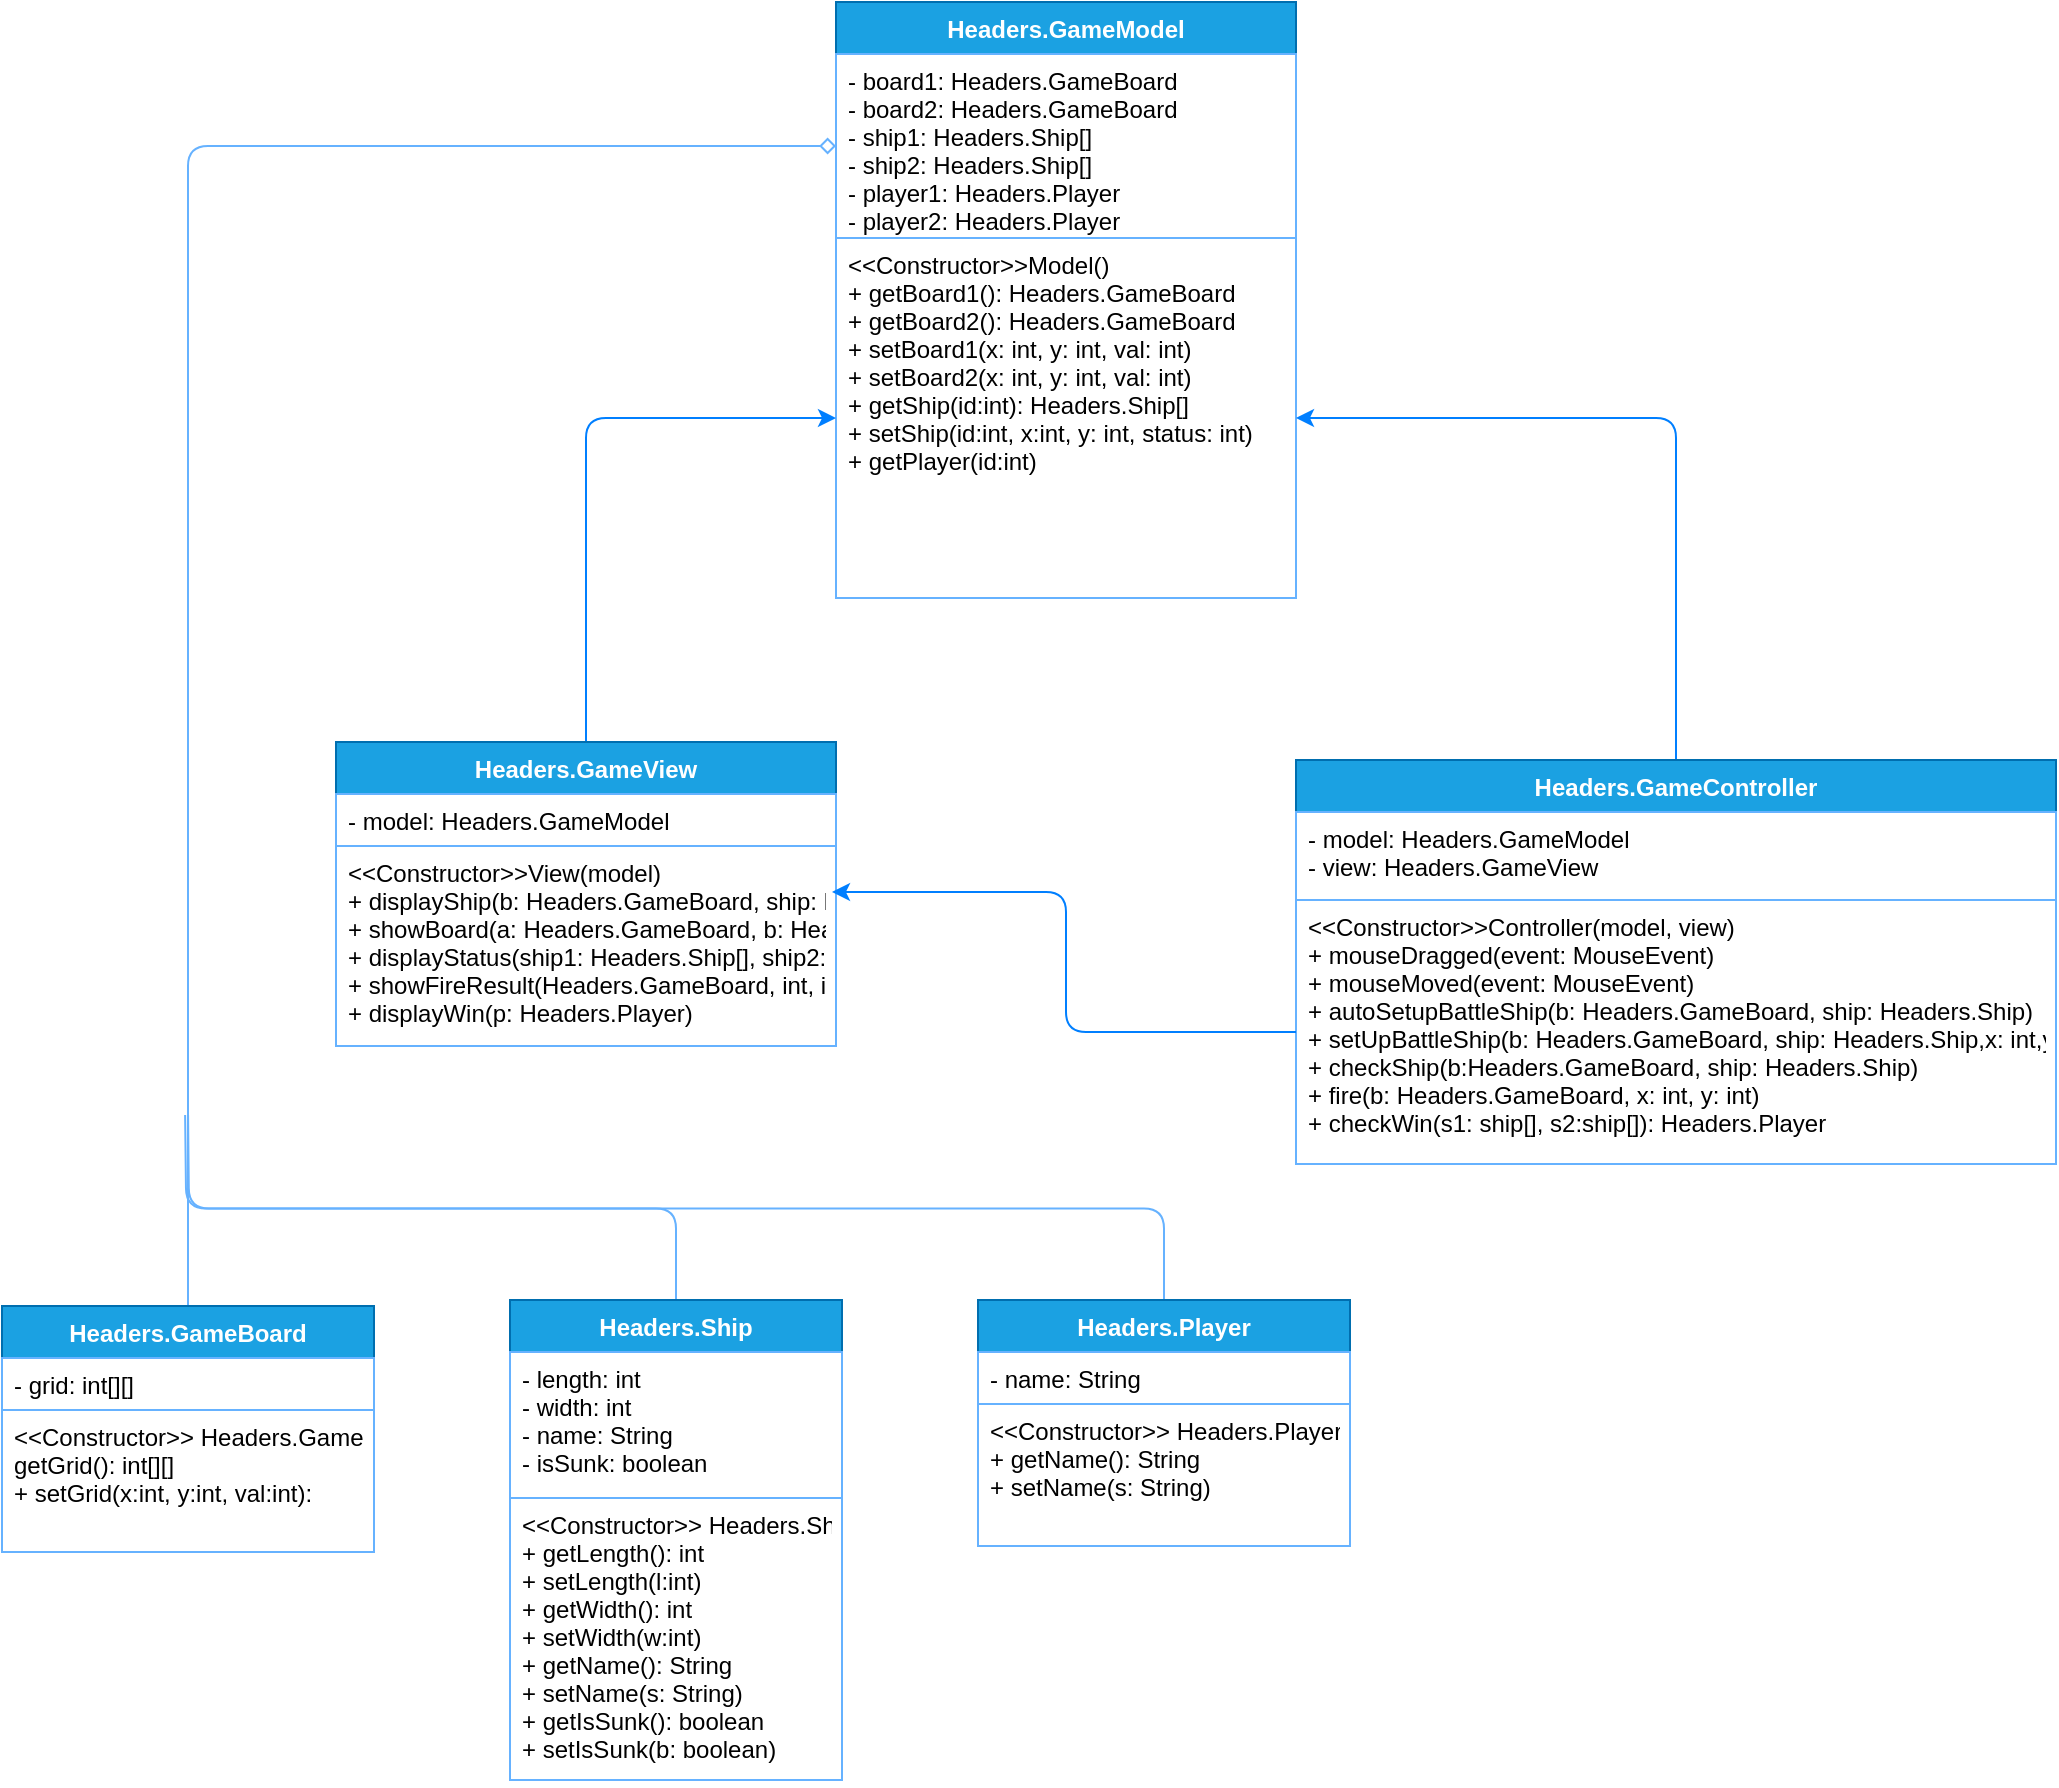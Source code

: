 <mxfile><diagram id="6IBkBBJ6PPpaDEPpR_CZ" name="Page-1"><mxGraphModel dx="2031" dy="1202" grid="0" gridSize="10" guides="1" tooltips="1" connect="1" arrows="1" fold="1" page="0" pageScale="1" pageWidth="850" pageHeight="1100" background="#ffffff" math="0" shadow="0"><root><mxCell id="0"/><mxCell id="1" parent="0"/><mxCell id="2" value="Headers.GameModel" style="swimlane;fontStyle=1;align=center;verticalAlign=top;childLayout=stackLayout;horizontal=1;startSize=26;horizontalStack=0;resizeParent=1;resizeParentMax=0;resizeLast=0;collapsible=1;marginBottom=0;strokeColor=#006EAF;fillColor=#1ba1e2;fontColor=#ffffff;" parent="1" vertex="1"><mxGeometry x="50" y="-120" width="230" height="298" as="geometry"/></mxCell><mxCell id="3" value="- board1: Headers.GameBoard&#10;- board2: Headers.GameBoard&#10;- ship1: Headers.Ship[]&#10;- ship2: Headers.Ship[]&#10;- player1: Headers.Player&#10;- player2: Headers.Player&#10;" style="text;strokeColor=#66B2FF;fillColor=none;align=left;verticalAlign=top;spacingLeft=4;spacingRight=4;overflow=hidden;rotatable=0;points=[[0,0.5],[1,0.5]];portConstraint=eastwest;fontColor=#000000;" parent="2" vertex="1"><mxGeometry y="26" width="230" height="92" as="geometry"/></mxCell><mxCell id="5" value="&lt;&lt;Constructor&gt;&gt;Model()&#10;+ getBoard1(): Headers.GameBoard&#10;+ getBoard2(): Headers.GameBoard&#10;+ setBoard1(x: int, y: int, val: int)&#10;+ setBoard2(x: int, y: int, val: int)&#10;+ getShip(id:int): Headers.Ship[]&#10;+ setShip(id:int, x:int, y: int, status: int)&#10;+ getPlayer(id:int)" style="text;strokeColor=#66B2FF;fillColor=none;align=left;verticalAlign=top;spacingLeft=4;spacingRight=4;overflow=hidden;rotatable=0;points=[[0,0.5],[1,0.5]];portConstraint=eastwest;fontColor=#000000;" parent="2" vertex="1"><mxGeometry y="118" width="230" height="180" as="geometry"/></mxCell><mxCell id="19" style="edgeStyle=orthogonalEdgeStyle;html=1;exitX=0.5;exitY=0;exitDx=0;exitDy=0;fontColor=#000000;strokeColor=#007FFF;entryX=0;entryY=0.5;entryDx=0;entryDy=0;" parent="1" source="6" target="5" edge="1"><mxGeometry relative="1" as="geometry"><mxPoint x="-75.444" y="97.259" as="targetPoint"/></mxGeometry></mxCell><mxCell id="6" value="Headers.GameView" style="swimlane;fontStyle=1;align=center;verticalAlign=top;childLayout=stackLayout;horizontal=1;startSize=26;horizontalStack=0;resizeParent=1;resizeParentMax=0;resizeLast=0;collapsible=1;marginBottom=0;strokeColor=#006EAF;fillColor=#1ba1e2;fontColor=#ffffff;" parent="1" vertex="1"><mxGeometry x="-200" y="250" width="250" height="152" as="geometry"/></mxCell><mxCell id="7" value="- model: Headers.GameModel" style="text;strokeColor=#66B2FF;fillColor=none;align=left;verticalAlign=top;spacingLeft=4;spacingRight=4;overflow=hidden;rotatable=0;points=[[0,0.5],[1,0.5]];portConstraint=eastwest;fontColor=#000000;" parent="6" vertex="1"><mxGeometry y="26" width="250" height="26" as="geometry"/></mxCell><mxCell id="9" value="&lt;&lt;Constructor&gt;&gt;View(model)&#10;+ displayShip(b: Headers.GameBoard, ship: Headers.Ship)&#10;+ showBoard(a: Headers.GameBoard, b: Headers.GameBoard)&#10;+ displayStatus(ship1: Headers.Ship[], ship2:Headers.Ship[])&#10;+ showFireResult(Headers.GameBoard, int, int)&#10;+ displayWin(p: Headers.Player)" style="text;strokeColor=#66B2FF;fillColor=none;align=left;verticalAlign=top;spacingLeft=4;spacingRight=4;overflow=hidden;rotatable=0;points=[[0,0.5],[1,0.5]];portConstraint=eastwest;fontColor=#000000;" parent="6" vertex="1"><mxGeometry y="52" width="250" height="100" as="geometry"/></mxCell><mxCell id="18" style="edgeStyle=orthogonalEdgeStyle;html=1;exitX=0.5;exitY=0;exitDx=0;exitDy=0;fontColor=#000000;strokeColor=#007FFF;entryX=1;entryY=0.5;entryDx=0;entryDy=0;" parent="1" source="10" target="5" edge="1"><mxGeometry relative="1" as="geometry"><mxPoint x="469" y="86.889" as="targetPoint"/></mxGeometry></mxCell><mxCell id="10" value="Headers.GameController" style="swimlane;fontStyle=1;align=center;verticalAlign=top;childLayout=stackLayout;horizontal=1;startSize=26;horizontalStack=0;resizeParent=1;resizeParentMax=0;resizeLast=0;collapsible=1;marginBottom=0;strokeColor=#006EAF;fillColor=#1ba1e2;fontColor=#ffffff;" parent="1" vertex="1"><mxGeometry x="280" y="259" width="380" height="202" as="geometry"/></mxCell><mxCell id="11" value="- model: Headers.GameModel&#10;- view: Headers.GameView" style="text;strokeColor=#66B2FF;fillColor=none;align=left;verticalAlign=top;spacingLeft=4;spacingRight=4;overflow=hidden;rotatable=0;points=[[0,0.5],[1,0.5]];portConstraint=eastwest;fontColor=#000000;" parent="10" vertex="1"><mxGeometry y="26" width="380" height="44" as="geometry"/></mxCell><mxCell id="13" value="&lt;&lt;Constructor&gt;&gt;Controller(model, view)&#10;+ mouseDragged(event: MouseEvent)&#10;+ mouseMoved(event: MouseEvent)&#10;+ autoSetupBattleShip(b: Headers.GameBoard, ship: Headers.Ship)&#10;+ setUpBattleShip(b: Headers.GameBoard, ship: Headers.Ship,x: int,y: int, horOrVer int)&#10;+ checkShip(b:Headers.GameBoard, ship: Headers.Ship)&#10;+ fire(b: Headers.GameBoard, x: int, y: int)&#10;+ checkWin(s1: ship[], s2:ship[]): Headers.Player" style="text;strokeColor=#66B2FF;fillColor=none;align=left;verticalAlign=top;spacingLeft=4;spacingRight=4;overflow=hidden;rotatable=0;points=[[0,0.5],[1,0.5]];portConstraint=eastwest;fontColor=#000000;" parent="10" vertex="1"><mxGeometry y="70" width="380" height="132" as="geometry"/></mxCell><mxCell id="16" style="edgeStyle=orthogonalEdgeStyle;html=1;exitX=0;exitY=0.5;exitDx=0;exitDy=0;fontColor=#000000;strokeColor=#007FFF;" parent="1" source="13" edge="1"><mxGeometry relative="1" as="geometry"><mxPoint x="48" y="325" as="targetPoint"/><Array as="points"><mxPoint x="165" y="395"/><mxPoint x="165" y="325"/></Array></mxGeometry></mxCell><mxCell id="34" style="edgeStyle=orthogonalEdgeStyle;html=1;exitX=0.5;exitY=0;exitDx=0;exitDy=0;fontColor=#000000;endArrow=diamond;endFill=0;strokeColor=#66B2FF;entryX=0;entryY=0.5;entryDx=0;entryDy=0;" edge="1" parent="1" source="21" target="3"><mxGeometry relative="1" as="geometry"><mxPoint x="-273" y="-38" as="targetPoint"/></mxGeometry></mxCell><mxCell id="21" value="Headers.GameBoard" style="swimlane;fontStyle=1;align=center;verticalAlign=top;childLayout=stackLayout;horizontal=1;startSize=26;horizontalStack=0;resizeParent=1;resizeParentMax=0;resizeLast=0;collapsible=1;marginBottom=0;fontColor=#ffffff;fillColor=#1ba1e2;strokeColor=#006EAF;" vertex="1" parent="1"><mxGeometry x="-367" y="532" width="186" height="123" as="geometry"/></mxCell><mxCell id="22" value="- grid: int[][]" style="text;strokeColor=#66B2FF;fillColor=none;align=left;verticalAlign=top;spacingLeft=4;spacingRight=4;overflow=hidden;rotatable=0;points=[[0,0.5],[1,0.5]];portConstraint=eastwest;fontColor=#000000;" vertex="1" parent="21"><mxGeometry y="26" width="186" height="26" as="geometry"/></mxCell><mxCell id="24" value="&lt;&lt;Constructor&gt;&gt; Headers.GameBoard()&#10;getGrid(): int[][]&#10;+ setGrid(x:int, y:int, val:int):" style="text;strokeColor=#66B2FF;fillColor=none;align=left;verticalAlign=top;spacingLeft=4;spacingRight=4;overflow=hidden;rotatable=0;points=[[0,0.5],[1,0.5]];portConstraint=eastwest;fontColor=#000000;" vertex="1" parent="21"><mxGeometry y="52" width="186" height="71" as="geometry"/></mxCell><mxCell id="40" style="edgeStyle=orthogonalEdgeStyle;html=1;exitX=0.5;exitY=0;exitDx=0;exitDy=0;fontColor=#000000;endArrow=none;endFill=0;strokeColor=#66B2FF;strokeWidth=1;" edge="1" parent="1" source="25"><mxGeometry relative="1" as="geometry"><mxPoint x="-273.963" y="436.518" as="targetPoint"/></mxGeometry></mxCell><mxCell id="25" value="Headers.Ship" style="swimlane;fontStyle=1;align=center;verticalAlign=top;childLayout=stackLayout;horizontal=1;startSize=26;horizontalStack=0;resizeParent=1;resizeParentMax=0;resizeLast=0;collapsible=1;marginBottom=0;fontColor=#ffffff;fillColor=#1ba1e2;strokeColor=#006EAF;" vertex="1" parent="1"><mxGeometry x="-113" y="529" width="166" height="240" as="geometry"/></mxCell><mxCell id="26" value="- length: int&#10;- width: int&#10;- name: String&#10;- isSunk: boolean" style="text;strokeColor=#66B2FF;fillColor=none;align=left;verticalAlign=top;spacingLeft=4;spacingRight=4;overflow=hidden;rotatable=0;points=[[0,0.5],[1,0.5]];portConstraint=eastwest;fontColor=#000000;" vertex="1" parent="25"><mxGeometry y="26" width="166" height="73" as="geometry"/></mxCell><mxCell id="27" value="&lt;&lt;Constructor&gt;&gt; Headers.Ship(l, w, n)&#10;+ getLength(): int&#10;+ setLength(l:int)&#10;+ getWidth(): int&#10;+ setWidth(w:int)&#10;+ getName(): String&#10;+ setName(s: String)&#10;+ getIsSunk(): boolean&#10;+ setIsSunk(b: boolean)" style="text;strokeColor=#66B2FF;fillColor=none;align=left;verticalAlign=top;spacingLeft=4;spacingRight=4;overflow=hidden;rotatable=0;points=[[0,0.5],[1,0.5]];portConstraint=eastwest;fontColor=#000000;" vertex="1" parent="25"><mxGeometry y="99" width="166" height="141" as="geometry"/></mxCell><mxCell id="41" style="edgeStyle=orthogonalEdgeStyle;html=1;exitX=0.5;exitY=0;exitDx=0;exitDy=0;fontColor=#000000;endArrow=none;endFill=0;strokeColor=#66B2FF;strokeWidth=1;" edge="1" parent="1" source="30"><mxGeometry relative="1" as="geometry"><mxPoint x="-275.444" y="436.518" as="targetPoint"/></mxGeometry></mxCell><mxCell id="30" value="Headers.Player" style="swimlane;fontStyle=1;align=center;verticalAlign=top;childLayout=stackLayout;horizontal=1;startSize=26;horizontalStack=0;resizeParent=1;resizeParentMax=0;resizeLast=0;collapsible=1;marginBottom=0;fontColor=#ffffff;fillColor=#1ba1e2;strokeColor=#006EAF;" vertex="1" parent="1"><mxGeometry x="121" y="529" width="186" height="123" as="geometry"/></mxCell><mxCell id="31" value="- name: String" style="text;strokeColor=#66B2FF;fillColor=none;align=left;verticalAlign=top;spacingLeft=4;spacingRight=4;overflow=hidden;rotatable=0;points=[[0,0.5],[1,0.5]];portConstraint=eastwest;fontColor=#000000;" vertex="1" parent="30"><mxGeometry y="26" width="186" height="26" as="geometry"/></mxCell><mxCell id="32" value="&lt;&lt;Constructor&gt;&gt; Headers.Player()&#10;+ getName(): String&#10;+ setName(s: String)" style="text;strokeColor=#66B2FF;fillColor=none;align=left;verticalAlign=top;spacingLeft=4;spacingRight=4;overflow=hidden;rotatable=0;points=[[0,0.5],[1,0.5]];portConstraint=eastwest;fontColor=#000000;" vertex="1" parent="30"><mxGeometry y="52" width="186" height="71" as="geometry"/></mxCell></root></mxGraphModel></diagram></mxfile>